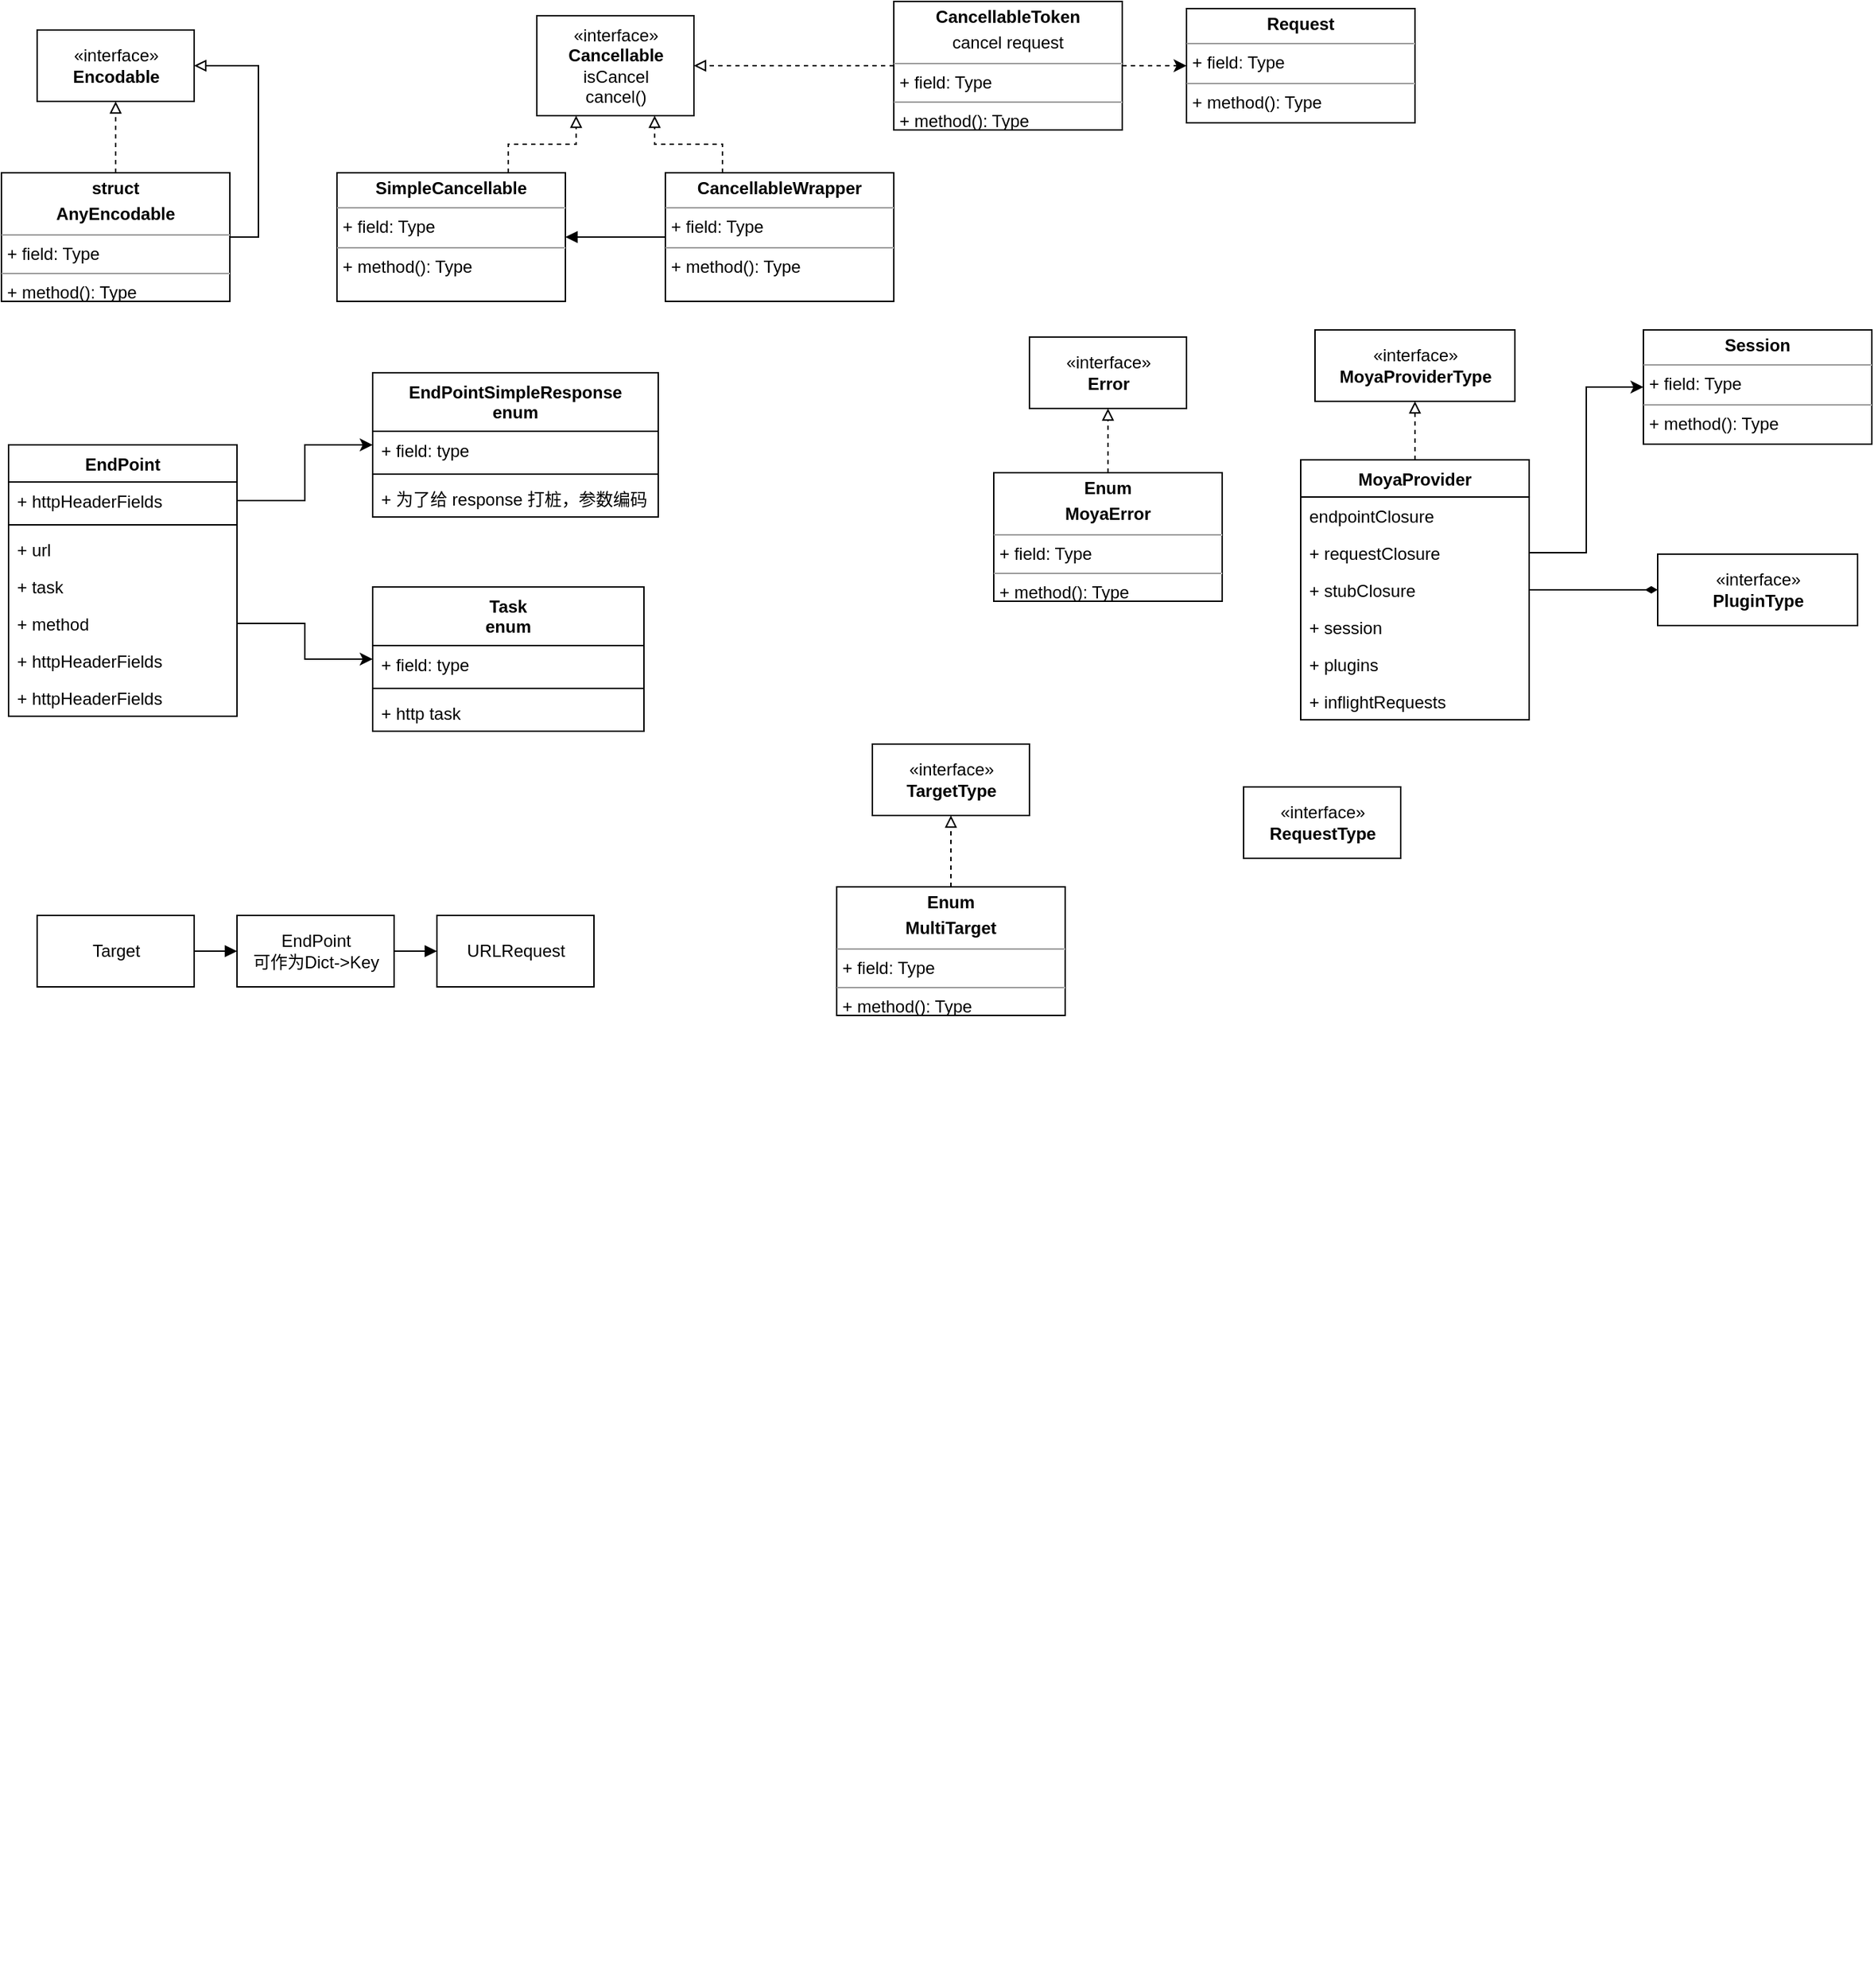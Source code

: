 <mxfile version="14.1.5" type="device" pages="2"><diagram id="1RccSOU6-TBHuN0Ovx50" name="Moya"><mxGraphModel dx="1106" dy="892" grid="1" gridSize="10" guides="1" tooltips="1" connect="1" arrows="1" fold="1" page="1" pageScale="1" pageWidth="850" pageHeight="1100" math="0" shadow="0"><root><mxCell id="0"/><mxCell id="1" parent="0"/><mxCell id="IGdDCDcgf6ypRPLFlW5Z-1" value="«interface»&lt;br&gt;&lt;b&gt;Encodable&lt;/b&gt;" style="html=1;" parent="1" vertex="1"><mxGeometry x="45" y="30" width="110" height="50" as="geometry"/></mxCell><mxCell id="IGdDCDcgf6ypRPLFlW5Z-7" style="edgeStyle=orthogonalEdgeStyle;rounded=0;orthogonalLoop=1;jettySize=auto;html=1;exitX=0.5;exitY=0;exitDx=0;exitDy=0;entryX=0.5;entryY=1;entryDx=0;entryDy=0;dashed=1;endArrow=block;endFill=0;" parent="1" source="IGdDCDcgf6ypRPLFlW5Z-2" target="IGdDCDcgf6ypRPLFlW5Z-1" edge="1"><mxGeometry relative="1" as="geometry"/></mxCell><mxCell id="IGdDCDcgf6ypRPLFlW5Z-8" style="edgeStyle=orthogonalEdgeStyle;rounded=0;orthogonalLoop=1;jettySize=auto;html=1;exitX=1;exitY=0.5;exitDx=0;exitDy=0;entryX=1;entryY=0.5;entryDx=0;entryDy=0;endArrow=block;endFill=0;" parent="1" source="IGdDCDcgf6ypRPLFlW5Z-2" target="IGdDCDcgf6ypRPLFlW5Z-1" edge="1"><mxGeometry relative="1" as="geometry"/></mxCell><mxCell id="IGdDCDcgf6ypRPLFlW5Z-2" value="&lt;p style=&quot;margin: 0px ; margin-top: 4px ; text-align: center&quot;&gt;&lt;b&gt;struct&lt;/b&gt;&lt;/p&gt;&lt;p style=&quot;margin: 0px ; margin-top: 4px ; text-align: center&quot;&gt;&lt;b&gt;AnyEncodable&lt;/b&gt;&lt;/p&gt;&lt;hr size=&quot;1&quot;&gt;&lt;p style=&quot;margin: 0px ; margin-left: 4px&quot;&gt;+ field: Type&lt;/p&gt;&lt;hr size=&quot;1&quot;&gt;&lt;p style=&quot;margin: 0px ; margin-left: 4px&quot;&gt;+ method(): Type&lt;/p&gt;" style="verticalAlign=top;align=left;overflow=fill;fontSize=12;fontFamily=Helvetica;html=1;" parent="1" vertex="1"><mxGeometry x="20" y="130" width="160" height="90" as="geometry"/></mxCell><mxCell id="IGdDCDcgf6ypRPLFlW5Z-9" value="«interface»&lt;br&gt;&lt;b&gt;Cancellable&lt;/b&gt;&lt;br&gt;isCancel&lt;br&gt;cancel()" style="html=1;" parent="1" vertex="1"><mxGeometry x="395" y="20" width="110" height="70" as="geometry"/></mxCell><mxCell id="IGdDCDcgf6ypRPLFlW5Z-11" value="" style="edgeStyle=orthogonalEdgeStyle;rounded=0;orthogonalLoop=1;jettySize=auto;html=1;endArrow=block;endFill=0;dashed=1;entryX=0.25;entryY=1;entryDx=0;entryDy=0;exitX=0.75;exitY=0;exitDx=0;exitDy=0;" parent="1" source="IGdDCDcgf6ypRPLFlW5Z-10" target="IGdDCDcgf6ypRPLFlW5Z-9" edge="1"><mxGeometry relative="1" as="geometry"/></mxCell><mxCell id="IGdDCDcgf6ypRPLFlW5Z-10" value="&lt;p style=&quot;margin: 0px ; margin-top: 4px ; text-align: center&quot;&gt;&lt;b&gt;SimpleCancellable&lt;/b&gt;&lt;br&gt;&lt;/p&gt;&lt;hr size=&quot;1&quot;&gt;&lt;p style=&quot;margin: 0px ; margin-left: 4px&quot;&gt;+ field: Type&lt;/p&gt;&lt;hr size=&quot;1&quot;&gt;&lt;p style=&quot;margin: 0px ; margin-left: 4px&quot;&gt;+ method(): Type&lt;/p&gt;" style="verticalAlign=top;align=left;overflow=fill;fontSize=12;fontFamily=Helvetica;html=1;" parent="1" vertex="1"><mxGeometry x="255" y="130" width="160" height="90" as="geometry"/></mxCell><mxCell id="IGdDCDcgf6ypRPLFlW5Z-13" style="edgeStyle=orthogonalEdgeStyle;rounded=0;orthogonalLoop=1;jettySize=auto;html=1;exitX=0.25;exitY=0;exitDx=0;exitDy=0;entryX=0.75;entryY=1;entryDx=0;entryDy=0;dashed=1;endArrow=block;endFill=0;" parent="1" source="IGdDCDcgf6ypRPLFlW5Z-12" target="IGdDCDcgf6ypRPLFlW5Z-9" edge="1"><mxGeometry relative="1" as="geometry"/></mxCell><mxCell id="IGdDCDcgf6ypRPLFlW5Z-14" style="edgeStyle=orthogonalEdgeStyle;rounded=0;orthogonalLoop=1;jettySize=auto;html=1;exitX=0;exitY=0.5;exitDx=0;exitDy=0;entryX=1;entryY=0.5;entryDx=0;entryDy=0;endArrow=block;endFill=1;" parent="1" source="IGdDCDcgf6ypRPLFlW5Z-12" target="IGdDCDcgf6ypRPLFlW5Z-10" edge="1"><mxGeometry relative="1" as="geometry"/></mxCell><mxCell id="IGdDCDcgf6ypRPLFlW5Z-12" value="&lt;p style=&quot;margin: 0px ; margin-top: 4px ; text-align: center&quot;&gt;&lt;b&gt;CancellableWrapper&lt;/b&gt;&lt;br&gt;&lt;/p&gt;&lt;hr size=&quot;1&quot;&gt;&lt;p style=&quot;margin: 0px ; margin-left: 4px&quot;&gt;+ field: Type&lt;/p&gt;&lt;hr size=&quot;1&quot;&gt;&lt;p style=&quot;margin: 0px ; margin-left: 4px&quot;&gt;+ method(): Type&lt;/p&gt;" style="verticalAlign=top;align=left;overflow=fill;fontSize=12;fontFamily=Helvetica;html=1;" parent="1" vertex="1"><mxGeometry x="485" y="130" width="160" height="90" as="geometry"/></mxCell><mxCell id="IGdDCDcgf6ypRPLFlW5Z-15" value="EndPoint" style="swimlane;fontStyle=1;align=center;verticalAlign=top;childLayout=stackLayout;horizontal=1;startSize=26;horizontalStack=0;resizeParent=1;resizeParentMax=0;resizeLast=0;collapsible=1;marginBottom=0;" parent="1" vertex="1"><mxGeometry x="25" y="320.5" width="160" height="190" as="geometry"/></mxCell><mxCell id="IGdDCDcgf6ypRPLFlW5Z-16" value="+ httpHeaderFields&#10;" style="text;strokeColor=none;fillColor=none;align=left;verticalAlign=top;spacingLeft=4;spacingRight=4;overflow=hidden;rotatable=0;points=[[0,0.5],[1,0.5]];portConstraint=eastwest;" parent="IGdDCDcgf6ypRPLFlW5Z-15" vertex="1"><mxGeometry y="26" width="160" height="26" as="geometry"/></mxCell><mxCell id="IGdDCDcgf6ypRPLFlW5Z-17" value="" style="line;strokeWidth=1;fillColor=none;align=left;verticalAlign=middle;spacingTop=-1;spacingLeft=3;spacingRight=3;rotatable=0;labelPosition=right;points=[];portConstraint=eastwest;" parent="IGdDCDcgf6ypRPLFlW5Z-15" vertex="1"><mxGeometry y="52" width="160" height="8" as="geometry"/></mxCell><mxCell id="QL5K_p70_b8c1r5gXkTo-1" value="+ url&#10;" style="text;strokeColor=none;fillColor=none;align=left;verticalAlign=top;spacingLeft=4;spacingRight=4;overflow=hidden;rotatable=0;points=[[0,0.5],[1,0.5]];portConstraint=eastwest;" vertex="1" parent="IGdDCDcgf6ypRPLFlW5Z-15"><mxGeometry y="60" width="160" height="26" as="geometry"/></mxCell><mxCell id="IGdDCDcgf6ypRPLFlW5Z-18" value="+ task&#10;" style="text;strokeColor=none;fillColor=none;align=left;verticalAlign=top;spacingLeft=4;spacingRight=4;overflow=hidden;rotatable=0;points=[[0,0.5],[1,0.5]];portConstraint=eastwest;" parent="IGdDCDcgf6ypRPLFlW5Z-15" vertex="1"><mxGeometry y="86" width="160" height="26" as="geometry"/></mxCell><mxCell id="-dbUnN-ipxR9-h9vSh45-6" value="+ method&#10;" style="text;strokeColor=none;fillColor=none;align=left;verticalAlign=top;spacingLeft=4;spacingRight=4;overflow=hidden;rotatable=0;points=[[0,0.5],[1,0.5]];portConstraint=eastwest;" parent="IGdDCDcgf6ypRPLFlW5Z-15" vertex="1"><mxGeometry y="112" width="160" height="26" as="geometry"/></mxCell><mxCell id="-dbUnN-ipxR9-h9vSh45-7" value="+ httpHeaderFields&#10;" style="text;strokeColor=none;fillColor=none;align=left;verticalAlign=top;spacingLeft=4;spacingRight=4;overflow=hidden;rotatable=0;points=[[0,0.5],[1,0.5]];portConstraint=eastwest;" parent="IGdDCDcgf6ypRPLFlW5Z-15" vertex="1"><mxGeometry y="138" width="160" height="26" as="geometry"/></mxCell><mxCell id="-dbUnN-ipxR9-h9vSh45-8" value="+ httpHeaderFields&#10;" style="text;strokeColor=none;fillColor=none;align=left;verticalAlign=top;spacingLeft=4;spacingRight=4;overflow=hidden;rotatable=0;points=[[0,0.5],[1,0.5]];portConstraint=eastwest;" parent="IGdDCDcgf6ypRPLFlW5Z-15" vertex="1"><mxGeometry y="164" width="160" height="26" as="geometry"/></mxCell><mxCell id="IGdDCDcgf6ypRPLFlW5Z-19" value="EndPointSimpleResponse&#10;enum" style="swimlane;fontStyle=1;align=center;verticalAlign=top;childLayout=stackLayout;horizontal=1;startSize=41;horizontalStack=0;resizeParent=1;resizeParentMax=0;resizeLast=0;collapsible=1;marginBottom=0;" parent="1" vertex="1"><mxGeometry x="280" y="270" width="200" height="101" as="geometry"/></mxCell><mxCell id="IGdDCDcgf6ypRPLFlW5Z-20" value="+ field: type" style="text;strokeColor=none;fillColor=none;align=left;verticalAlign=top;spacingLeft=4;spacingRight=4;overflow=hidden;rotatable=0;points=[[0,0.5],[1,0.5]];portConstraint=eastwest;" parent="IGdDCDcgf6ypRPLFlW5Z-19" vertex="1"><mxGeometry y="41" width="200" height="26" as="geometry"/></mxCell><mxCell id="IGdDCDcgf6ypRPLFlW5Z-21" value="" style="line;strokeWidth=1;fillColor=none;align=left;verticalAlign=middle;spacingTop=-1;spacingLeft=3;spacingRight=3;rotatable=0;labelPosition=right;points=[];portConstraint=eastwest;" parent="IGdDCDcgf6ypRPLFlW5Z-19" vertex="1"><mxGeometry y="67" width="200" height="8" as="geometry"/></mxCell><mxCell id="IGdDCDcgf6ypRPLFlW5Z-22" value="+ 为了给 response 打桩，参数编码" style="text;strokeColor=none;fillColor=none;align=left;verticalAlign=top;spacingLeft=4;spacingRight=4;overflow=hidden;rotatable=0;points=[[0,0.5],[1,0.5]];portConstraint=eastwest;" parent="IGdDCDcgf6ypRPLFlW5Z-19" vertex="1"><mxGeometry y="75" width="200" height="26" as="geometry"/></mxCell><mxCell id="IGdDCDcgf6ypRPLFlW5Z-26" value="" style="edgeStyle=orthogonalEdgeStyle;rounded=0;orthogonalLoop=1;jettySize=auto;html=1;endArrow=block;endFill=1;" parent="1" source="IGdDCDcgf6ypRPLFlW5Z-23" target="IGdDCDcgf6ypRPLFlW5Z-24" edge="1"><mxGeometry relative="1" as="geometry"/></mxCell><mxCell id="IGdDCDcgf6ypRPLFlW5Z-23" value="Target" style="html=1;" parent="1" vertex="1"><mxGeometry x="45" y="650" width="110" height="50" as="geometry"/></mxCell><mxCell id="IGdDCDcgf6ypRPLFlW5Z-27" value="" style="edgeStyle=orthogonalEdgeStyle;rounded=0;orthogonalLoop=1;jettySize=auto;html=1;endArrow=block;endFill=1;" parent="1" source="IGdDCDcgf6ypRPLFlW5Z-24" target="IGdDCDcgf6ypRPLFlW5Z-25" edge="1"><mxGeometry relative="1" as="geometry"/></mxCell><mxCell id="IGdDCDcgf6ypRPLFlW5Z-24" value="EndPoint&lt;br&gt;可作为Dict-&amp;gt;Key" style="html=1;" parent="1" vertex="1"><mxGeometry x="185" y="650" width="110" height="50" as="geometry"/></mxCell><mxCell id="IGdDCDcgf6ypRPLFlW5Z-25" value="URLRequest" style="html=1;" parent="1" vertex="1"><mxGeometry x="325" y="650" width="110" height="50" as="geometry"/></mxCell><mxCell id="IGdDCDcgf6ypRPLFlW5Z-30" value="" style="edgeStyle=orthogonalEdgeStyle;rounded=0;orthogonalLoop=1;jettySize=auto;html=1;endArrow=block;endFill=0;entryX=1;entryY=0.5;entryDx=0;entryDy=0;dashed=1;" parent="1" source="IGdDCDcgf6ypRPLFlW5Z-28" target="IGdDCDcgf6ypRPLFlW5Z-9" edge="1"><mxGeometry relative="1" as="geometry"><mxPoint x="575" y="55" as="targetPoint"/></mxGeometry></mxCell><mxCell id="IGdDCDcgf6ypRPLFlW5Z-36" style="edgeStyle=orthogonalEdgeStyle;rounded=0;orthogonalLoop=1;jettySize=auto;html=1;exitX=1;exitY=0.5;exitDx=0;exitDy=0;entryX=0;entryY=0.5;entryDx=0;entryDy=0;dashed=1;endArrow=classic;endFill=1;" parent="1" source="IGdDCDcgf6ypRPLFlW5Z-28" target="IGdDCDcgf6ypRPLFlW5Z-31" edge="1"><mxGeometry relative="1" as="geometry"/></mxCell><mxCell id="IGdDCDcgf6ypRPLFlW5Z-28" value="&lt;p style=&quot;margin: 0px ; margin-top: 4px ; text-align: center&quot;&gt;&lt;b&gt;CancellableToken&lt;/b&gt;&lt;br&gt;&lt;/p&gt;&lt;p style=&quot;margin: 0px ; margin-top: 4px ; text-align: center&quot;&gt;cancel request&lt;/p&gt;&lt;hr size=&quot;1&quot;&gt;&lt;p style=&quot;margin: 0px ; margin-left: 4px&quot;&gt;+ field: Type&lt;/p&gt;&lt;hr size=&quot;1&quot;&gt;&lt;p style=&quot;margin: 0px ; margin-left: 4px&quot;&gt;+ method(): Type&lt;/p&gt;" style="verticalAlign=top;align=left;overflow=fill;fontSize=12;fontFamily=Helvetica;html=1;" parent="1" vertex="1"><mxGeometry x="645" y="10" width="160" height="90" as="geometry"/></mxCell><mxCell id="IGdDCDcgf6ypRPLFlW5Z-31" value="&lt;p style=&quot;margin: 0px ; margin-top: 4px ; text-align: center&quot;&gt;&lt;b&gt;Request&lt;/b&gt;&lt;br&gt;&lt;/p&gt;&lt;hr size=&quot;1&quot;&gt;&lt;p style=&quot;margin: 0px ; margin-left: 4px&quot;&gt;+ field: Type&lt;/p&gt;&lt;hr size=&quot;1&quot;&gt;&lt;p style=&quot;margin: 0px ; margin-left: 4px&quot;&gt;+ method(): Type&lt;/p&gt;" style="verticalAlign=top;align=left;overflow=fill;fontSize=12;fontFamily=Helvetica;html=1;" parent="1" vertex="1"><mxGeometry x="850" y="15" width="160" height="80" as="geometry"/></mxCell><mxCell id="-dbUnN-ipxR9-h9vSh45-1" value="Task&#10;enum" style="swimlane;fontStyle=1;align=center;verticalAlign=top;childLayout=stackLayout;horizontal=1;startSize=41;horizontalStack=0;resizeParent=1;resizeParentMax=0;resizeLast=0;collapsible=1;marginBottom=0;" parent="1" vertex="1"><mxGeometry x="280" y="420" width="190" height="101" as="geometry"/></mxCell><mxCell id="-dbUnN-ipxR9-h9vSh45-2" value="+ field: type" style="text;strokeColor=none;fillColor=none;align=left;verticalAlign=top;spacingLeft=4;spacingRight=4;overflow=hidden;rotatable=0;points=[[0,0.5],[1,0.5]];portConstraint=eastwest;" parent="-dbUnN-ipxR9-h9vSh45-1" vertex="1"><mxGeometry y="41" width="190" height="26" as="geometry"/></mxCell><mxCell id="-dbUnN-ipxR9-h9vSh45-3" value="" style="line;strokeWidth=1;fillColor=none;align=left;verticalAlign=middle;spacingTop=-1;spacingLeft=3;spacingRight=3;rotatable=0;labelPosition=right;points=[];portConstraint=eastwest;" parent="-dbUnN-ipxR9-h9vSh45-1" vertex="1"><mxGeometry y="67" width="190" height="8" as="geometry"/></mxCell><mxCell id="-dbUnN-ipxR9-h9vSh45-4" value="+ http task" style="text;strokeColor=none;fillColor=none;align=left;verticalAlign=top;spacingLeft=4;spacingRight=4;overflow=hidden;rotatable=0;points=[[0,0.5],[1,0.5]];portConstraint=eastwest;" parent="-dbUnN-ipxR9-h9vSh45-1" vertex="1"><mxGeometry y="75" width="190" height="26" as="geometry"/></mxCell><mxCell id="-dbUnN-ipxR9-h9vSh45-11" style="edgeStyle=orthogonalEdgeStyle;rounded=0;orthogonalLoop=1;jettySize=auto;html=1;exitX=1;exitY=0.5;exitDx=0;exitDy=0;" parent="1" source="IGdDCDcgf6ypRPLFlW5Z-16" target="IGdDCDcgf6ypRPLFlW5Z-19" edge="1"><mxGeometry relative="1" as="geometry"/></mxCell><mxCell id="-dbUnN-ipxR9-h9vSh45-12" style="edgeStyle=orthogonalEdgeStyle;rounded=0;orthogonalLoop=1;jettySize=auto;html=1;exitX=1;exitY=0.5;exitDx=0;exitDy=0;" parent="1" source="-dbUnN-ipxR9-h9vSh45-6" target="-dbUnN-ipxR9-h9vSh45-1" edge="1"><mxGeometry relative="1" as="geometry"/></mxCell><mxCell id="-dbUnN-ipxR9-h9vSh45-13" value="«interface»&lt;br&gt;&lt;b&gt;Error&lt;/b&gt;" style="html=1;" parent="1" vertex="1"><mxGeometry x="740" y="245" width="110" height="50" as="geometry"/></mxCell><mxCell id="-dbUnN-ipxR9-h9vSh45-14" value="&lt;p style=&quot;margin: 0px ; margin-top: 4px ; text-align: center&quot;&gt;&lt;b&gt;Enum&lt;/b&gt;&lt;/p&gt;&lt;p style=&quot;margin: 0px ; margin-top: 4px ; text-align: center&quot;&gt;&lt;b&gt;MoyaError&lt;/b&gt;&lt;/p&gt;&lt;hr size=&quot;1&quot;&gt;&lt;p style=&quot;margin: 0px ; margin-left: 4px&quot;&gt;+ field: Type&lt;/p&gt;&lt;hr size=&quot;1&quot;&gt;&lt;p style=&quot;margin: 0px ; margin-left: 4px&quot;&gt;+ method(): Type&lt;/p&gt;" style="verticalAlign=top;align=left;overflow=fill;fontSize=12;fontFamily=Helvetica;html=1;" parent="1" vertex="1"><mxGeometry x="715" y="340" width="160" height="90" as="geometry"/></mxCell><mxCell id="-dbUnN-ipxR9-h9vSh45-15" style="edgeStyle=orthogonalEdgeStyle;rounded=0;orthogonalLoop=1;jettySize=auto;html=1;dashed=1;endArrow=block;endFill=0;" parent="1" source="-dbUnN-ipxR9-h9vSh45-14" target="-dbUnN-ipxR9-h9vSh45-13" edge="1"><mxGeometry relative="1" as="geometry"><mxPoint x="110" y="140" as="sourcePoint"/><mxPoint x="110" y="90" as="targetPoint"/></mxGeometry></mxCell><mxCell id="-dbUnN-ipxR9-h9vSh45-16" value="«interface»&lt;br&gt;&lt;b&gt;MoyaProviderType&lt;/b&gt;" style="html=1;" parent="1" vertex="1"><mxGeometry x="940" y="240" width="140" height="50" as="geometry"/></mxCell><mxCell id="-dbUnN-ipxR9-h9vSh45-18" style="edgeStyle=orthogonalEdgeStyle;rounded=0;orthogonalLoop=1;jettySize=auto;html=1;dashed=1;endArrow=block;endFill=0;" parent="1" source="QL5K_p70_b8c1r5gXkTo-3" target="-dbUnN-ipxR9-h9vSh45-16" edge="1"><mxGeometry relative="1" as="geometry"><mxPoint x="1010" y="340" as="sourcePoint"/><mxPoint x="1010" y="281.5" as="targetPoint"/></mxGeometry></mxCell><mxCell id="-dbUnN-ipxR9-h9vSh45-19" value="«interface»&lt;br&gt;&lt;b&gt;TargetType&lt;/b&gt;" style="html=1;" parent="1" vertex="1"><mxGeometry x="630" y="530" width="110" height="50" as="geometry"/></mxCell><mxCell id="QL5K_p70_b8c1r5gXkTo-3" value="MoyaProvider" style="swimlane;fontStyle=1;align=center;verticalAlign=top;childLayout=stackLayout;horizontal=1;startSize=26;horizontalStack=0;resizeParent=1;resizeParentMax=0;resizeLast=0;collapsible=1;marginBottom=0;" vertex="1" parent="1"><mxGeometry x="930" y="331" width="160" height="182" as="geometry"/></mxCell><mxCell id="QL5K_p70_b8c1r5gXkTo-6" value="endpointClosure" style="text;strokeColor=none;fillColor=none;align=left;verticalAlign=top;spacingLeft=4;spacingRight=4;overflow=hidden;rotatable=0;points=[[0,0.5],[1,0.5]];portConstraint=eastwest;" vertex="1" parent="QL5K_p70_b8c1r5gXkTo-3"><mxGeometry y="26" width="160" height="26" as="geometry"/></mxCell><mxCell id="QL5K_p70_b8c1r5gXkTo-7" value="+ requestClosure" style="text;strokeColor=none;fillColor=none;align=left;verticalAlign=top;spacingLeft=4;spacingRight=4;overflow=hidden;rotatable=0;points=[[0,0.5],[1,0.5]];portConstraint=eastwest;" vertex="1" parent="QL5K_p70_b8c1r5gXkTo-3"><mxGeometry y="52" width="160" height="26" as="geometry"/></mxCell><mxCell id="QL5K_p70_b8c1r5gXkTo-8" value="+ stubClosure&#10;" style="text;strokeColor=none;fillColor=none;align=left;verticalAlign=top;spacingLeft=4;spacingRight=4;overflow=hidden;rotatable=0;points=[[0,0.5],[1,0.5]];portConstraint=eastwest;" vertex="1" parent="QL5K_p70_b8c1r5gXkTo-3"><mxGeometry y="78" width="160" height="26" as="geometry"/></mxCell><mxCell id="QL5K_p70_b8c1r5gXkTo-9" value="+ session&#10;" style="text;strokeColor=none;fillColor=none;align=left;verticalAlign=top;spacingLeft=4;spacingRight=4;overflow=hidden;rotatable=0;points=[[0,0.5],[1,0.5]];portConstraint=eastwest;" vertex="1" parent="QL5K_p70_b8c1r5gXkTo-3"><mxGeometry y="104" width="160" height="26" as="geometry"/></mxCell><mxCell id="QL5K_p70_b8c1r5gXkTo-10" value="+ plugins&#10;" style="text;strokeColor=none;fillColor=none;align=left;verticalAlign=top;spacingLeft=4;spacingRight=4;overflow=hidden;rotatable=0;points=[[0,0.5],[1,0.5]];portConstraint=eastwest;" vertex="1" parent="QL5K_p70_b8c1r5gXkTo-3"><mxGeometry y="130" width="160" height="26" as="geometry"/></mxCell><mxCell id="QL5K_p70_b8c1r5gXkTo-11" value="+ inflightRequests&#10;" style="text;strokeColor=none;fillColor=none;align=left;verticalAlign=top;spacingLeft=4;spacingRight=4;overflow=hidden;rotatable=0;points=[[0,0.5],[1,0.5]];portConstraint=eastwest;" vertex="1" parent="QL5K_p70_b8c1r5gXkTo-3"><mxGeometry y="156" width="160" height="26" as="geometry"/></mxCell><mxCell id="QL5K_p70_b8c1r5gXkTo-12" value="&lt;p style=&quot;margin: 0px ; margin-top: 4px ; text-align: center&quot;&gt;&lt;b&gt;Session&lt;/b&gt;&lt;br&gt;&lt;/p&gt;&lt;hr size=&quot;1&quot;&gt;&lt;p style=&quot;margin: 0px ; margin-left: 4px&quot;&gt;+ field: Type&lt;/p&gt;&lt;hr size=&quot;1&quot;&gt;&lt;p style=&quot;margin: 0px ; margin-left: 4px&quot;&gt;+ method(): Type&lt;/p&gt;" style="verticalAlign=top;align=left;overflow=fill;fontSize=12;fontFamily=Helvetica;html=1;" vertex="1" parent="1"><mxGeometry x="1170" y="240" width="160" height="80" as="geometry"/></mxCell><mxCell id="QL5K_p70_b8c1r5gXkTo-13" value="«interface»&lt;br&gt;&lt;b&gt;PluginType&lt;/b&gt;" style="html=1;" vertex="1" parent="1"><mxGeometry x="1180" y="397" width="140" height="50" as="geometry"/></mxCell><mxCell id="QL5K_p70_b8c1r5gXkTo-14" style="edgeStyle=orthogonalEdgeStyle;rounded=0;orthogonalLoop=1;jettySize=auto;html=1;exitX=1;exitY=0.5;exitDx=0;exitDy=0;entryX=0;entryY=0.5;entryDx=0;entryDy=0;" edge="1" parent="1" source="QL5K_p70_b8c1r5gXkTo-7" target="QL5K_p70_b8c1r5gXkTo-12"><mxGeometry relative="1" as="geometry"/></mxCell><mxCell id="QL5K_p70_b8c1r5gXkTo-15" style="edgeStyle=orthogonalEdgeStyle;rounded=0;orthogonalLoop=1;jettySize=auto;html=1;exitX=1;exitY=0.5;exitDx=0;exitDy=0;endArrow=diamondThin;endFill=1;" edge="1" parent="1" source="QL5K_p70_b8c1r5gXkTo-8" target="QL5K_p70_b8c1r5gXkTo-13"><mxGeometry relative="1" as="geometry"/></mxCell><mxCell id="QL5K_p70_b8c1r5gXkTo-17" value="" style="edgeStyle=orthogonalEdgeStyle;rounded=0;orthogonalLoop=1;jettySize=auto;html=1;endArrow=block;endFill=0;dashed=1;" edge="1" parent="1" source="QL5K_p70_b8c1r5gXkTo-16" target="-dbUnN-ipxR9-h9vSh45-19"><mxGeometry relative="1" as="geometry"/></mxCell><mxCell id="QL5K_p70_b8c1r5gXkTo-16" value="&lt;p style=&quot;margin: 0px ; margin-top: 4px ; text-align: center&quot;&gt;&lt;b&gt;Enum&lt;/b&gt;&lt;/p&gt;&lt;p style=&quot;margin: 0px ; margin-top: 4px ; text-align: center&quot;&gt;&lt;b&gt;MultiTarget&lt;/b&gt;&lt;br&gt;&lt;/p&gt;&lt;hr size=&quot;1&quot;&gt;&lt;p style=&quot;margin: 0px ; margin-left: 4px&quot;&gt;+ field: Type&lt;/p&gt;&lt;hr size=&quot;1&quot;&gt;&lt;p style=&quot;margin: 0px ; margin-left: 4px&quot;&gt;+ method(): Type&lt;/p&gt;" style="verticalAlign=top;align=left;overflow=fill;fontSize=12;fontFamily=Helvetica;html=1;" vertex="1" parent="1"><mxGeometry x="605" y="630" width="160" height="90" as="geometry"/></mxCell><mxCell id="QL5K_p70_b8c1r5gXkTo-18" value="«interface»&lt;br&gt;&lt;b&gt;RequestType&lt;/b&gt;" style="html=1;" vertex="1" parent="1"><mxGeometry x="890" y="560" width="110" height="50" as="geometry"/></mxCell><mxCell id="QL5K_p70_b8c1r5gXkTo-20" value="" style="shape=image;verticalLabelPosition=bottom;labelBackgroundColor=#ffffff;verticalAlign=top;aspect=fixed;imageAspect=0;image=https://user-gold-cdn.xitu.io/2018/6/26/1643a349574d19ed?imageView2/0/w/1280/h/960/format/webp/ignore-error/1;" vertex="1" parent="1"><mxGeometry x="40.48" y="780" width="959.52" height="620" as="geometry"/></mxCell></root></mxGraphModel></diagram><diagram id="yHi13LhHk51PZQbj6fWH" name="Alamofire"><mxGraphModel dx="932" dy="658" grid="1" gridSize="10" guides="1" tooltips="1" connect="1" arrows="1" fold="1" page="1" pageScale="1" pageWidth="850" pageHeight="1100" math="0" shadow="0"><root><mxCell id="xaNql295Tho1aKkA0dV3-0"/><mxCell id="xaNql295Tho1aKkA0dV3-1" parent="xaNql295Tho1aKkA0dV3-0"/><mxCell id="xaNql295Tho1aKkA0dV3-8" value="" style="edgeStyle=orthogonalEdgeStyle;rounded=0;orthogonalLoop=1;jettySize=auto;html=1;endArrow=diamondThin;endFill=1;" parent="xaNql295Tho1aKkA0dV3-1" source="xaNql295Tho1aKkA0dV3-6" target="xaNql295Tho1aKkA0dV3-7" edge="1"><mxGeometry relative="1" as="geometry"/></mxCell><mxCell id="xaNql295Tho1aKkA0dV3-6" value="&lt;p style=&quot;margin: 0px ; margin-top: 4px ; text-align: center&quot;&gt;&lt;b&gt;HTTPHeaders&lt;/b&gt;&lt;/p&gt;&lt;p style=&quot;margin: 0px ; margin-top: 4px ; text-align: center&quot;&gt;&lt;b&gt;（struct）&lt;/b&gt;&lt;/p&gt;&lt;hr size=&quot;1&quot;&gt;&lt;div style=&quot;height: 2px&quot;&gt;&lt;/div&gt;" style="verticalAlign=top;align=left;overflow=fill;fontSize=12;fontFamily=Helvetica;html=1;" parent="xaNql295Tho1aKkA0dV3-1" vertex="1"><mxGeometry x="50" y="30" width="140" height="60" as="geometry"/></mxCell><mxCell id="xaNql295Tho1aKkA0dV3-7" value="&lt;p style=&quot;margin: 0px ; margin-top: 4px ; text-align: center&quot;&gt;&lt;b&gt;&lt;font color=&quot;#ff6e19&quot;&gt;Header&lt;/font&gt;&lt;/b&gt;&lt;/p&gt;&lt;p style=&quot;margin: 0px ; margin-top: 4px ; text-align: center&quot;&gt;&lt;b&gt;&lt;font color=&quot;#ff6e19&quot;&gt;（struct）&lt;/font&gt;&lt;/b&gt;&lt;/p&gt;&lt;hr size=&quot;1&quot;&gt;&lt;div style=&quot;height: 2px&quot;&gt;&lt;/div&gt;" style="verticalAlign=top;align=left;overflow=fill;fontSize=12;fontFamily=Helvetica;html=1;" parent="xaNql295Tho1aKkA0dV3-1" vertex="1"><mxGeometry x="260" y="30" width="140" height="60" as="geometry"/></mxCell></root></mxGraphModel></diagram></mxfile>